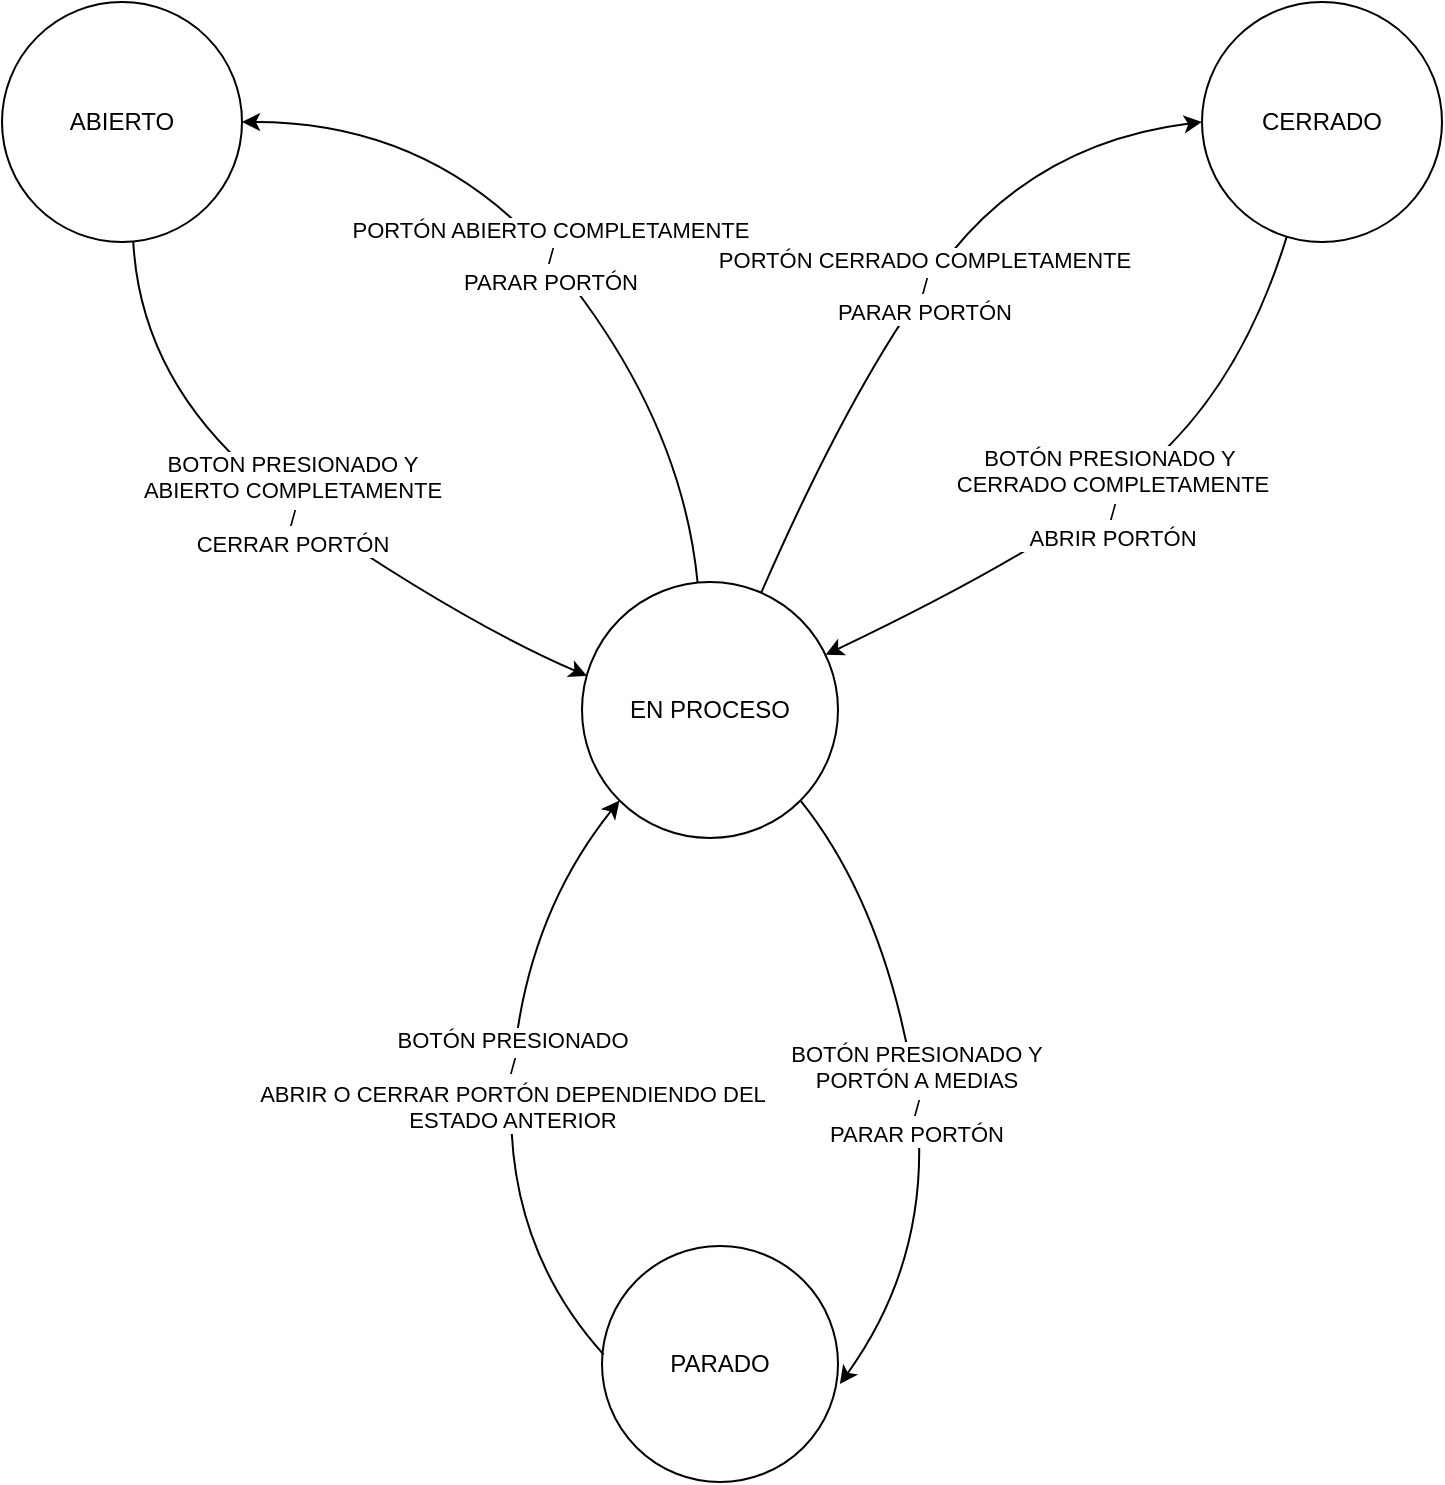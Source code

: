 <mxfile version="12.0.0" type="device" pages="1"><diagram id="NCv7KGbZU5XfHJITlglY" name="Page-1"><mxGraphModel dx="1408" dy="752" grid="1" gridSize="10" guides="1" tooltips="1" connect="1" arrows="1" fold="1" page="1" pageScale="1" pageWidth="827" pageHeight="1169" background="#ffffff" math="0" shadow="0"><root><mxCell id="0"/><mxCell id="1" parent="0"/><mxCell id="x1UkQr00Mlpu0pl5ROEV-1" value="ABIERTO" style="ellipse;whiteSpace=wrap;html=1;aspect=fixed;" vertex="1" parent="1"><mxGeometry x="50" y="50" width="120" height="120" as="geometry"/></mxCell><mxCell id="x1UkQr00Mlpu0pl5ROEV-2" value="CERRADO" style="ellipse;whiteSpace=wrap;html=1;aspect=fixed;" vertex="1" parent="1"><mxGeometry x="650" y="50" width="120" height="120" as="geometry"/></mxCell><mxCell id="x1UkQr00Mlpu0pl5ROEV-3" value="EN PROCESO" style="ellipse;whiteSpace=wrap;html=1;aspect=fixed;" vertex="1" parent="1"><mxGeometry x="340" y="340" width="128" height="128" as="geometry"/></mxCell><mxCell id="x1UkQr00Mlpu0pl5ROEV-4" value="PARADO" style="ellipse;whiteSpace=wrap;html=1;aspect=fixed;" vertex="1" parent="1"><mxGeometry x="350" y="672" width="118" height="118" as="geometry"/></mxCell><mxCell id="x1UkQr00Mlpu0pl5ROEV-8" value="BOTON PRESIONADO Y &lt;br&gt;ABIERTO COMPLETAMENTE &lt;br&gt;/&lt;br&gt;CERRAR PORTÓN" style="curved=1;endArrow=classic;html=1;exitX=0.547;exitY=1;exitDx=0;exitDy=0;exitPerimeter=0;entryX=0.02;entryY=0.367;entryDx=0;entryDy=0;entryPerimeter=0;" edge="1" parent="1" source="x1UkQr00Mlpu0pl5ROEV-1" target="x1UkQr00Mlpu0pl5ROEV-3"><mxGeometry width="50" height="50" relative="1" as="geometry"><mxPoint x="150" y="290" as="sourcePoint"/><mxPoint x="200" y="240" as="targetPoint"/><Array as="points"><mxPoint x="120" y="250"/><mxPoint x="280" y="360"/></Array></mxGeometry></mxCell><mxCell id="x1UkQr00Mlpu0pl5ROEV-9" value="BOTÓN PRESIONADO Y&amp;nbsp;&lt;br&gt;CERRADO COMPLETAMENTE&lt;br&gt;/&lt;br&gt;ABRIR PORTÓN" style="curved=1;endArrow=classic;html=1;" edge="1" parent="1" source="x1UkQr00Mlpu0pl5ROEV-2" target="x1UkQr00Mlpu0pl5ROEV-3"><mxGeometry width="50" height="50" relative="1" as="geometry"><mxPoint x="400.05" y="115" as="sourcePoint"/><mxPoint x="639" y="320.05" as="targetPoint"/><Array as="points"><mxPoint x="670" y="240"/><mxPoint x="580" y="320"/></Array></mxGeometry></mxCell><mxCell id="x1UkQr00Mlpu0pl5ROEV-10" value="BOTÓN PRESIONADO&lt;br&gt;/&lt;br&gt;ABRIR O CERRAR PORTÓN DEPENDIENDO DEL&lt;br&gt;ESTADO ANTERIOR" style="curved=1;endArrow=classic;html=1;entryX=0;entryY=1;entryDx=0;entryDy=0;exitX=0.007;exitY=0.46;exitDx=0;exitDy=0;exitPerimeter=0;" edge="1" parent="1" source="x1UkQr00Mlpu0pl5ROEV-4" target="x1UkQr00Mlpu0pl5ROEV-3"><mxGeometry width="50" height="50" relative="1" as="geometry"><mxPoint x="338" y="635.05" as="sourcePoint"/><mxPoint x="99.05" y="430" as="targetPoint"/><Array as="points"><mxPoint x="300" y="670"/><mxPoint x="310" y="510"/></Array></mxGeometry></mxCell><mxCell id="x1UkQr00Mlpu0pl5ROEV-11" value="BOTÓN PRESIONADO Y&lt;br&gt;PORTÓN A MEDIAS&lt;br&gt;/&lt;br&gt;PARAR PORTÓN" style="curved=1;endArrow=classic;html=1;exitX=1;exitY=1;exitDx=0;exitDy=0;entryX=1.008;entryY=0.585;entryDx=0;entryDy=0;entryPerimeter=0;" edge="1" parent="1" source="x1UkQr00Mlpu0pl5ROEV-3" target="x1UkQr00Mlpu0pl5ROEV-4"><mxGeometry width="50" height="50" relative="1" as="geometry"><mxPoint x="440.05" y="481" as="sourcePoint"/><mxPoint x="490" y="730" as="targetPoint"/><Array as="points"><mxPoint x="490" y="500"/><mxPoint x="520" y="670"/></Array></mxGeometry></mxCell><mxCell id="x1UkQr00Mlpu0pl5ROEV-12" value="PORTÓN ABIERTO COMPLETAMENTE&lt;br&gt;/&lt;br&gt;PARAR PORTÓN" style="endArrow=classic;html=1;curved=1;" edge="1" parent="1" source="x1UkQr00Mlpu0pl5ROEV-3" target="x1UkQr00Mlpu0pl5ROEV-1"><mxGeometry width="50" height="50" relative="1" as="geometry"><mxPoint x="300.033" y="29.033" as="sourcePoint"/><mxPoint x="324" y="311" as="targetPoint"/><Array as="points"><mxPoint x="390" y="260"/><mxPoint x="270" y="110"/></Array></mxGeometry></mxCell><mxCell id="x1UkQr00Mlpu0pl5ROEV-13" value="PORTÓN CERRADO COMPLETAMENTE&lt;br&gt;/&lt;br&gt;PARAR PORTÓN" style="curved=1;endArrow=classic;html=1;entryX=0;entryY=0.5;entryDx=0;entryDy=0;" edge="1" parent="1" source="x1UkQr00Mlpu0pl5ROEV-3" target="x1UkQr00Mlpu0pl5ROEV-2"><mxGeometry width="50" height="50" relative="1" as="geometry"><mxPoint x="486.033" y="468.033" as="sourcePoint"/><mxPoint x="510" y="750" as="targetPoint"/><Array as="points"><mxPoint x="480" y="230"/><mxPoint x="570" y="120"/></Array></mxGeometry></mxCell></root></mxGraphModel></diagram></mxfile>